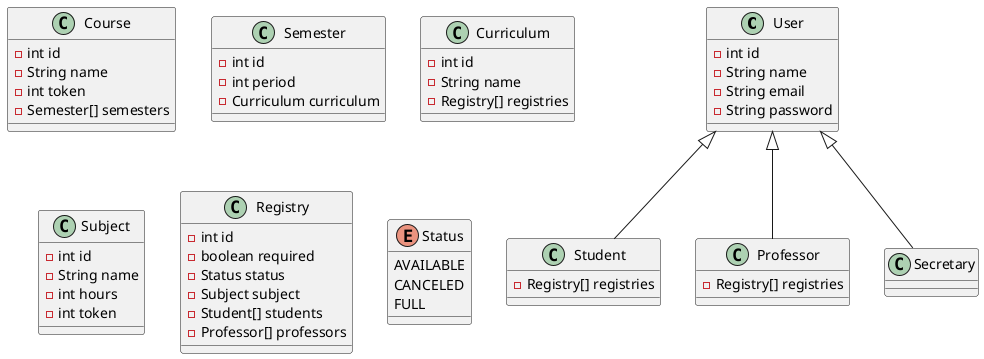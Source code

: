 @startuml

class User {
    -int id
    -String name
    -String email
    -String password
}
class Student {
    -Registry[] registries
}
class Professor {
    -Registry[] registries
}
class Secretary {}
class Course {
    -int id
    -String name
    -int token
    -Semester[] semesters
}
class Semester {
    -int id
    -int period
    -Curriculum curriculum 
}
class Curriculum {
    -int id
    -String name
    -Registry[] registries
}
class Subject {
    -int id
    -String name
    -int hours
    -int token
}
class Registry {
    -int id
    -boolean required
    -Status status
    -Subject subject
    -Student[] students
    -Professor[] professors
}

enum Status {
    AVAILABLE
    CANCELED
    FULL
}

User <|-- Student
User <|-- Professor
User <|-- Secretary

@enduml